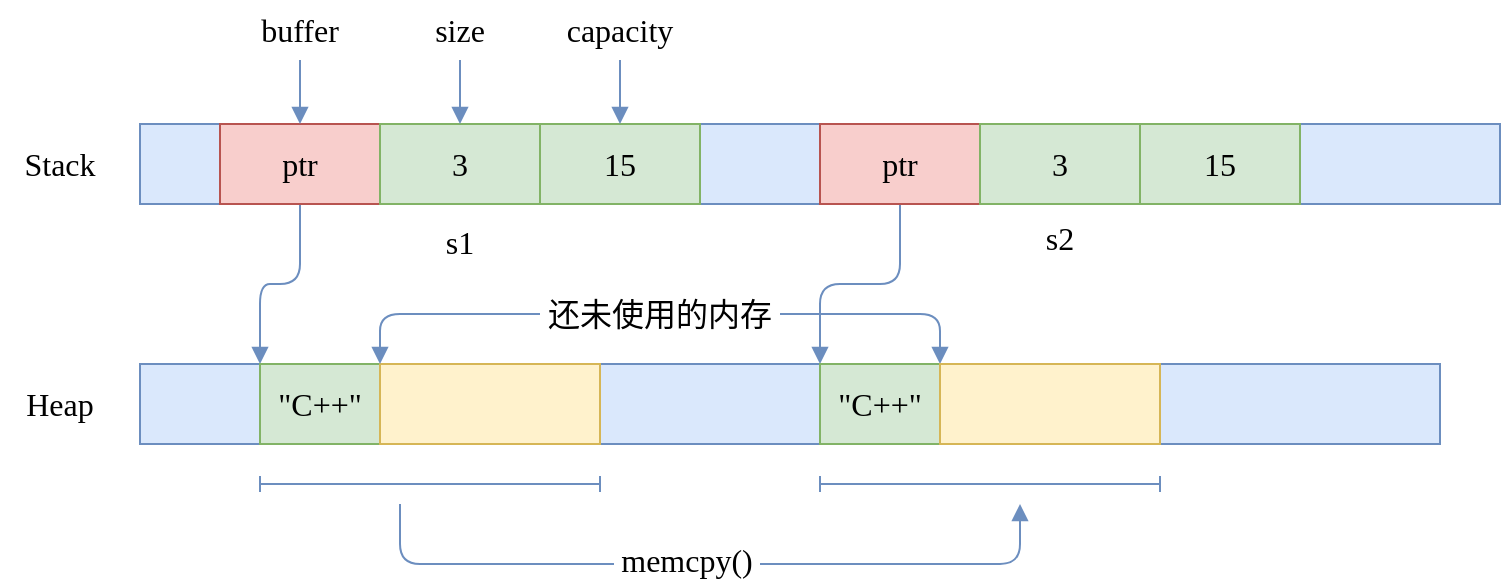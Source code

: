 <mxfile version="24.2.5" type="device">
  <diagram name="Page-1" id="TEeUH6Srq290vlKe-10d">
    <mxGraphModel dx="1420" dy="821" grid="1" gridSize="10" guides="1" tooltips="1" connect="1" arrows="1" fold="1" page="1" pageScale="1" pageWidth="850" pageHeight="1100" math="0" shadow="0">
      <root>
        <mxCell id="0" />
        <mxCell id="1" parent="0" />
        <mxCell id="nfDWSQDcqfgCOiTl7YEO-4" value="" style="rounded=0;whiteSpace=wrap;html=1;shadow=0;strokeColor=#6c8ebf;strokeWidth=1;fontFamily=Ubuntu;fontSize=16;fontStyle=0;fillColor=#dae8fc;" parent="1" vertex="1">
          <mxGeometry x="200" y="160" width="680" height="40" as="geometry" />
        </mxCell>
        <mxCell id="nfDWSQDcqfgCOiTl7YEO-9" style="edgeStyle=orthogonalEdgeStyle;rounded=1;orthogonalLoop=1;jettySize=auto;html=1;entryX=0;entryY=0;entryDx=0;entryDy=0;shadow=0;strokeColor=#6c8ebf;strokeWidth=1;fontFamily=Ubuntu;fontSize=14;fontStyle=0;endArrow=block;endFill=1;fillColor=#dae8fc;" parent="1" source="nfDWSQDcqfgCOiTl7YEO-1" target="nfDWSQDcqfgCOiTl7YEO-8" edge="1">
          <mxGeometry relative="1" as="geometry" />
        </mxCell>
        <mxCell id="nfDWSQDcqfgCOiTl7YEO-1" value="ptr" style="rounded=0;whiteSpace=wrap;html=1;shadow=0;strokeColor=#b85450;strokeWidth=1;fontFamily=Ubuntu;fontSize=16;fontStyle=0;fillColor=#f8cecc;" parent="1" vertex="1">
          <mxGeometry x="240" y="160" width="80" height="40" as="geometry" />
        </mxCell>
        <mxCell id="nfDWSQDcqfgCOiTl7YEO-2" value="3" style="rounded=0;whiteSpace=wrap;html=1;shadow=0;strokeColor=#82b366;strokeWidth=1;fontFamily=Ubuntu;fontSize=16;fontStyle=0;fillColor=#d5e8d4;" parent="1" vertex="1">
          <mxGeometry x="320" y="160" width="80" height="40" as="geometry" />
        </mxCell>
        <mxCell id="nfDWSQDcqfgCOiTl7YEO-3" value="15" style="rounded=0;whiteSpace=wrap;html=1;shadow=0;strokeColor=#82b366;strokeWidth=1;fontFamily=Ubuntu;fontSize=16;fontStyle=0;fillColor=#d5e8d4;" parent="1" vertex="1">
          <mxGeometry x="400" y="160" width="80" height="40" as="geometry" />
        </mxCell>
        <mxCell id="nfDWSQDcqfgCOiTl7YEO-5" value="Stack" style="text;html=1;align=center;verticalAlign=middle;whiteSpace=wrap;rounded=0;fontFamily=Ubuntu;fontSize=16;fontStyle=0;" parent="1" vertex="1">
          <mxGeometry x="130" y="165" width="60" height="30" as="geometry" />
        </mxCell>
        <mxCell id="nfDWSQDcqfgCOiTl7YEO-6" value="" style="rounded=0;whiteSpace=wrap;html=1;shadow=0;strokeColor=#6c8ebf;strokeWidth=1;fontFamily=Ubuntu;fontSize=16;fontStyle=0;fillColor=#dae8fc;" parent="1" vertex="1">
          <mxGeometry x="200" y="280" width="650" height="40" as="geometry" />
        </mxCell>
        <mxCell id="nfDWSQDcqfgCOiTl7YEO-7" value="Heap" style="text;html=1;align=center;verticalAlign=middle;whiteSpace=wrap;rounded=0;fontFamily=Ubuntu;fontSize=16;fontStyle=0;" parent="1" vertex="1">
          <mxGeometry x="130" y="285" width="60" height="30" as="geometry" />
        </mxCell>
        <mxCell id="61pw-yImb0QOSe1dCXdh-1" style="edgeStyle=orthogonalEdgeStyle;rounded=1;orthogonalLoop=1;jettySize=auto;html=1;shadow=0;strokeColor=#6c8ebf;strokeWidth=1;fontFamily=Ubuntu;fontSize=14;fontStyle=0;endArrow=block;endFill=1;fillColor=#dae8fc;" edge="1" parent="1">
          <mxGeometry relative="1" as="geometry">
            <mxPoint x="330" y="350" as="sourcePoint" />
            <mxPoint x="640" y="350" as="targetPoint" />
            <Array as="points">
              <mxPoint x="330" y="380" />
              <mxPoint x="640" y="380" />
            </Array>
          </mxGeometry>
        </mxCell>
        <mxCell id="61pw-yImb0QOSe1dCXdh-2" value="&amp;nbsp;memcpy()&amp;nbsp;" style="edgeLabel;html=1;align=center;verticalAlign=middle;resizable=0;points=[];rounded=1;shadow=0;strokeColor=#6c8ebf;strokeWidth=1;fontFamily=Ubuntu;fontSize=16;fontStyle=0;fillColor=#dae8fc;" vertex="1" connectable="0" parent="61pw-yImb0QOSe1dCXdh-1">
          <mxGeometry x="-0.068" y="2" relative="1" as="geometry">
            <mxPoint as="offset" />
          </mxGeometry>
        </mxCell>
        <mxCell id="nfDWSQDcqfgCOiTl7YEO-8" value="&quot;C++&quot;" style="rounded=0;whiteSpace=wrap;html=1;shadow=0;strokeColor=#82b366;strokeWidth=1;fontFamily=Ubuntu;fontSize=16;fontStyle=0;fillColor=#d5e8d4;" parent="1" vertex="1">
          <mxGeometry x="260" y="280" width="60" height="40" as="geometry" />
        </mxCell>
        <mxCell id="nfDWSQDcqfgCOiTl7YEO-10" value="" style="rounded=0;whiteSpace=wrap;html=1;shadow=0;strokeColor=#d6b656;strokeWidth=1;fontFamily=Ubuntu;fontSize=16;fontStyle=0;fillColor=#fff2cc;" parent="1" vertex="1">
          <mxGeometry x="320" y="280" width="110" height="40" as="geometry" />
        </mxCell>
        <mxCell id="nfDWSQDcqfgCOiTl7YEO-15" style="edgeStyle=orthogonalEdgeStyle;rounded=1;orthogonalLoop=1;jettySize=auto;html=1;entryX=0.5;entryY=0;entryDx=0;entryDy=0;shadow=0;strokeColor=#6c8ebf;strokeWidth=1;fontFamily=Ubuntu;fontSize=14;fontStyle=0;endArrow=block;endFill=1;fillColor=#dae8fc;" parent="1" source="nfDWSQDcqfgCOiTl7YEO-11" target="nfDWSQDcqfgCOiTl7YEO-2" edge="1">
          <mxGeometry relative="1" as="geometry" />
        </mxCell>
        <mxCell id="nfDWSQDcqfgCOiTl7YEO-11" value="size" style="text;html=1;align=center;verticalAlign=middle;whiteSpace=wrap;rounded=0;fontFamily=Ubuntu;fontSize=16;fontStyle=0;" parent="1" vertex="1">
          <mxGeometry x="330" y="98" width="60" height="30" as="geometry" />
        </mxCell>
        <mxCell id="nfDWSQDcqfgCOiTl7YEO-16" style="edgeStyle=orthogonalEdgeStyle;rounded=1;orthogonalLoop=1;jettySize=auto;html=1;entryX=0.5;entryY=0;entryDx=0;entryDy=0;shadow=0;strokeColor=#6c8ebf;strokeWidth=1;fontFamily=Ubuntu;fontSize=14;fontStyle=0;endArrow=block;endFill=1;fillColor=#dae8fc;" parent="1" source="nfDWSQDcqfgCOiTl7YEO-12" target="nfDWSQDcqfgCOiTl7YEO-3" edge="1">
          <mxGeometry relative="1" as="geometry" />
        </mxCell>
        <mxCell id="nfDWSQDcqfgCOiTl7YEO-12" value="capacity" style="text;html=1;align=center;verticalAlign=middle;whiteSpace=wrap;rounded=0;fontFamily=Ubuntu;fontSize=16;fontStyle=0;" parent="1" vertex="1">
          <mxGeometry x="410" y="98" width="60" height="30" as="geometry" />
        </mxCell>
        <mxCell id="nfDWSQDcqfgCOiTl7YEO-14" style="edgeStyle=orthogonalEdgeStyle;rounded=1;orthogonalLoop=1;jettySize=auto;html=1;entryX=0.5;entryY=0;entryDx=0;entryDy=0;shadow=0;strokeColor=#6c8ebf;strokeWidth=1;fontFamily=Ubuntu;fontSize=14;fontStyle=0;endArrow=block;endFill=1;fillColor=#dae8fc;" parent="1" source="nfDWSQDcqfgCOiTl7YEO-13" target="nfDWSQDcqfgCOiTl7YEO-1" edge="1">
          <mxGeometry relative="1" as="geometry" />
        </mxCell>
        <mxCell id="nfDWSQDcqfgCOiTl7YEO-13" value="buffer" style="text;html=1;align=center;verticalAlign=middle;whiteSpace=wrap;rounded=0;fontFamily=Ubuntu;fontSize=16;fontStyle=0;" parent="1" vertex="1">
          <mxGeometry x="250" y="98" width="60" height="30" as="geometry" />
        </mxCell>
        <mxCell id="61pw-yImb0QOSe1dCXdh-4" style="edgeStyle=orthogonalEdgeStyle;rounded=1;orthogonalLoop=1;jettySize=auto;html=1;entryX=0;entryY=0;entryDx=0;entryDy=0;shadow=0;strokeColor=#6c8ebf;strokeWidth=1;fontFamily=Ubuntu;fontSize=14;fontStyle=0;endArrow=block;endFill=1;fillColor=#dae8fc;exitX=0;exitY=0.5;exitDx=0;exitDy=0;" edge="1" parent="1" source="nfDWSQDcqfgCOiTl7YEO-17" target="nfDWSQDcqfgCOiTl7YEO-10">
          <mxGeometry relative="1" as="geometry" />
        </mxCell>
        <mxCell id="61pw-yImb0QOSe1dCXdh-6" style="edgeStyle=orthogonalEdgeStyle;rounded=1;orthogonalLoop=1;jettySize=auto;html=1;entryX=0;entryY=0;entryDx=0;entryDy=0;shadow=0;strokeColor=#6c8ebf;strokeWidth=1;fontFamily=Ubuntu;fontSize=14;fontStyle=0;endArrow=block;endFill=1;fillColor=#dae8fc;" edge="1" parent="1" source="nfDWSQDcqfgCOiTl7YEO-17" target="5lW_WSNT5A5_iSL1jGPt-8">
          <mxGeometry relative="1" as="geometry" />
        </mxCell>
        <mxCell id="nfDWSQDcqfgCOiTl7YEO-17" value="还未使用的内存" style="text;html=1;align=center;verticalAlign=middle;whiteSpace=wrap;rounded=0;fontFamily=Ubuntu;fontSize=16;fontStyle=0;" parent="1" vertex="1">
          <mxGeometry x="400" y="240" width="120" height="30" as="geometry" />
        </mxCell>
        <mxCell id="5lW_WSNT5A5_iSL1jGPt-5" style="edgeStyle=orthogonalEdgeStyle;rounded=1;orthogonalLoop=1;jettySize=auto;html=1;entryX=0;entryY=0;entryDx=0;entryDy=0;shadow=0;strokeColor=#6c8ebf;strokeWidth=1;fontFamily=Ubuntu;fontSize=14;fontStyle=0;endArrow=block;endFill=1;fillColor=#dae8fc;" parent="1" source="5lW_WSNT5A5_iSL1jGPt-1" target="5lW_WSNT5A5_iSL1jGPt-4" edge="1">
          <mxGeometry relative="1" as="geometry" />
        </mxCell>
        <mxCell id="5lW_WSNT5A5_iSL1jGPt-1" value="ptr" style="rounded=0;whiteSpace=wrap;html=1;shadow=0;strokeColor=#b85450;strokeWidth=1;fontFamily=Ubuntu;fontSize=16;fontStyle=0;fillColor=#f8cecc;" parent="1" vertex="1">
          <mxGeometry x="540" y="160" width="80" height="40" as="geometry" />
        </mxCell>
        <mxCell id="5lW_WSNT5A5_iSL1jGPt-2" value="3" style="rounded=0;whiteSpace=wrap;html=1;shadow=0;strokeColor=#82b366;strokeWidth=1;fontFamily=Ubuntu;fontSize=16;fontStyle=0;fillColor=#d5e8d4;" parent="1" vertex="1">
          <mxGeometry x="620" y="160" width="80" height="40" as="geometry" />
        </mxCell>
        <mxCell id="5lW_WSNT5A5_iSL1jGPt-3" value="15" style="rounded=0;whiteSpace=wrap;html=1;shadow=0;strokeColor=#82b366;strokeWidth=1;fontFamily=Ubuntu;fontSize=16;fontStyle=0;fillColor=#d5e8d4;" parent="1" vertex="1">
          <mxGeometry x="700" y="160" width="80" height="40" as="geometry" />
        </mxCell>
        <mxCell id="5lW_WSNT5A5_iSL1jGPt-4" value="&quot;C++&quot;" style="rounded=0;whiteSpace=wrap;html=1;shadow=0;strokeColor=#82b366;strokeWidth=1;fontFamily=Ubuntu;fontSize=16;fontStyle=0;fillColor=#d5e8d4;" parent="1" vertex="1">
          <mxGeometry x="540" y="280" width="60" height="40" as="geometry" />
        </mxCell>
        <mxCell id="5lW_WSNT5A5_iSL1jGPt-6" value="s1" style="text;html=1;align=center;verticalAlign=middle;whiteSpace=wrap;rounded=0;fontFamily=Ubuntu;fontSize=16;fontStyle=0;" parent="1" vertex="1">
          <mxGeometry x="330" y="204" width="60" height="30" as="geometry" />
        </mxCell>
        <mxCell id="5lW_WSNT5A5_iSL1jGPt-7" value="s2" style="text;html=1;align=center;verticalAlign=middle;whiteSpace=wrap;rounded=0;fontFamily=Ubuntu;fontSize=16;fontStyle=0;" parent="1" vertex="1">
          <mxGeometry x="630" y="202" width="60" height="30" as="geometry" />
        </mxCell>
        <mxCell id="5lW_WSNT5A5_iSL1jGPt-8" value="" style="rounded=0;whiteSpace=wrap;html=1;shadow=0;strokeColor=#d6b656;strokeWidth=1;fontFamily=Ubuntu;fontSize=16;fontStyle=0;fillColor=#fff2cc;" parent="1" vertex="1">
          <mxGeometry x="600" y="280" width="110" height="40" as="geometry" />
        </mxCell>
        <mxCell id="61pw-yImb0QOSe1dCXdh-3" value="" style="endArrow=baseDash;html=1;rounded=1;shadow=0;strokeColor=#6c8ebf;strokeWidth=1;fontFamily=Ubuntu;fontSize=14;fontStyle=0;fillColor=#dae8fc;startArrow=baseDash;startFill=0;endFill=0;" edge="1" parent="1">
          <mxGeometry width="50" height="50" relative="1" as="geometry">
            <mxPoint x="260" y="340" as="sourcePoint" />
            <mxPoint x="430" y="340" as="targetPoint" />
          </mxGeometry>
        </mxCell>
        <mxCell id="61pw-yImb0QOSe1dCXdh-5" value="" style="endArrow=baseDash;html=1;rounded=1;shadow=0;strokeColor=#6c8ebf;strokeWidth=1;fontFamily=Ubuntu;fontSize=14;fontStyle=0;fillColor=#dae8fc;startArrow=baseDash;startFill=0;endFill=0;" edge="1" parent="1">
          <mxGeometry width="50" height="50" relative="1" as="geometry">
            <mxPoint x="540" y="340" as="sourcePoint" />
            <mxPoint x="710" y="340" as="targetPoint" />
          </mxGeometry>
        </mxCell>
      </root>
    </mxGraphModel>
  </diagram>
</mxfile>
